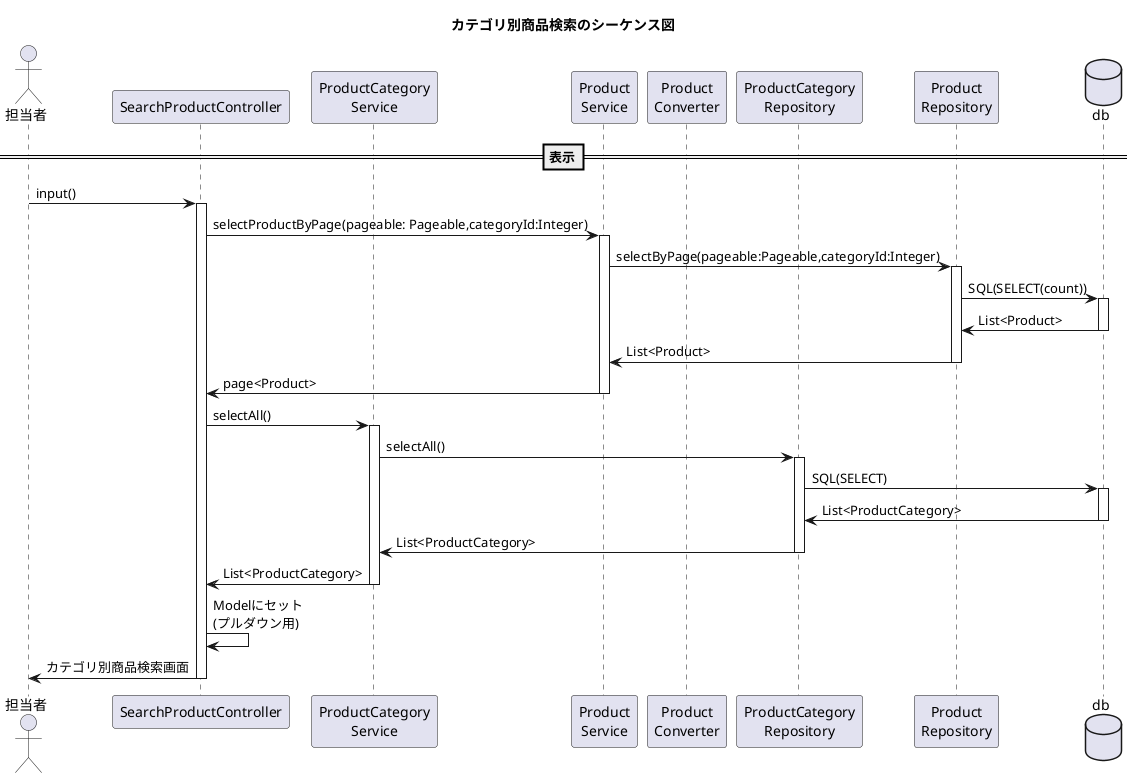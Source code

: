 
@startuml

title カテゴリ別商品検索のシーケンス図
actor "担当者" as user
participant "SearchProductController" as controller
participant "ProductCategory\nService" as service
participant "Product\nService" as service1
participant "Product\nConverter" as helper
participant "ProductCategory\nRepository" as repository1
participant "Product\nRepository" as repository2
database "db" as db
==表示==
user -> controller++:input()
controller -> service1++:selectProductByPage(pageable: Pageable,categoryId:Integer)
service1 -> repository2++:selectByPage(pageable:Pageable,categoryId:Integer)
repository2 -> db++:SQL(SELECT(count))
db -> repository2--:List<Product>
repository2 -> service1--:List<Product>
service1 -> controller--:page<Product>

controller -> service++:selectAll()
service -> repository1++:selectAll()
repository1 -> db++:SQL(SELECT)
db -> repository1--:List<ProductCategory>
repository1 -> service--:List<ProductCategory>
service -> controller--:List<ProductCategory>
controller -> controller:Modelにセット\n(プルダウン用)
controller -> user--:カテゴリ別商品検索画面



@enduml